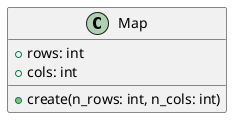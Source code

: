 @startuml map

class Map {
    +rows: int
    +cols: int

    +create(n_rows: int, n_cols: int)

}

@enduml